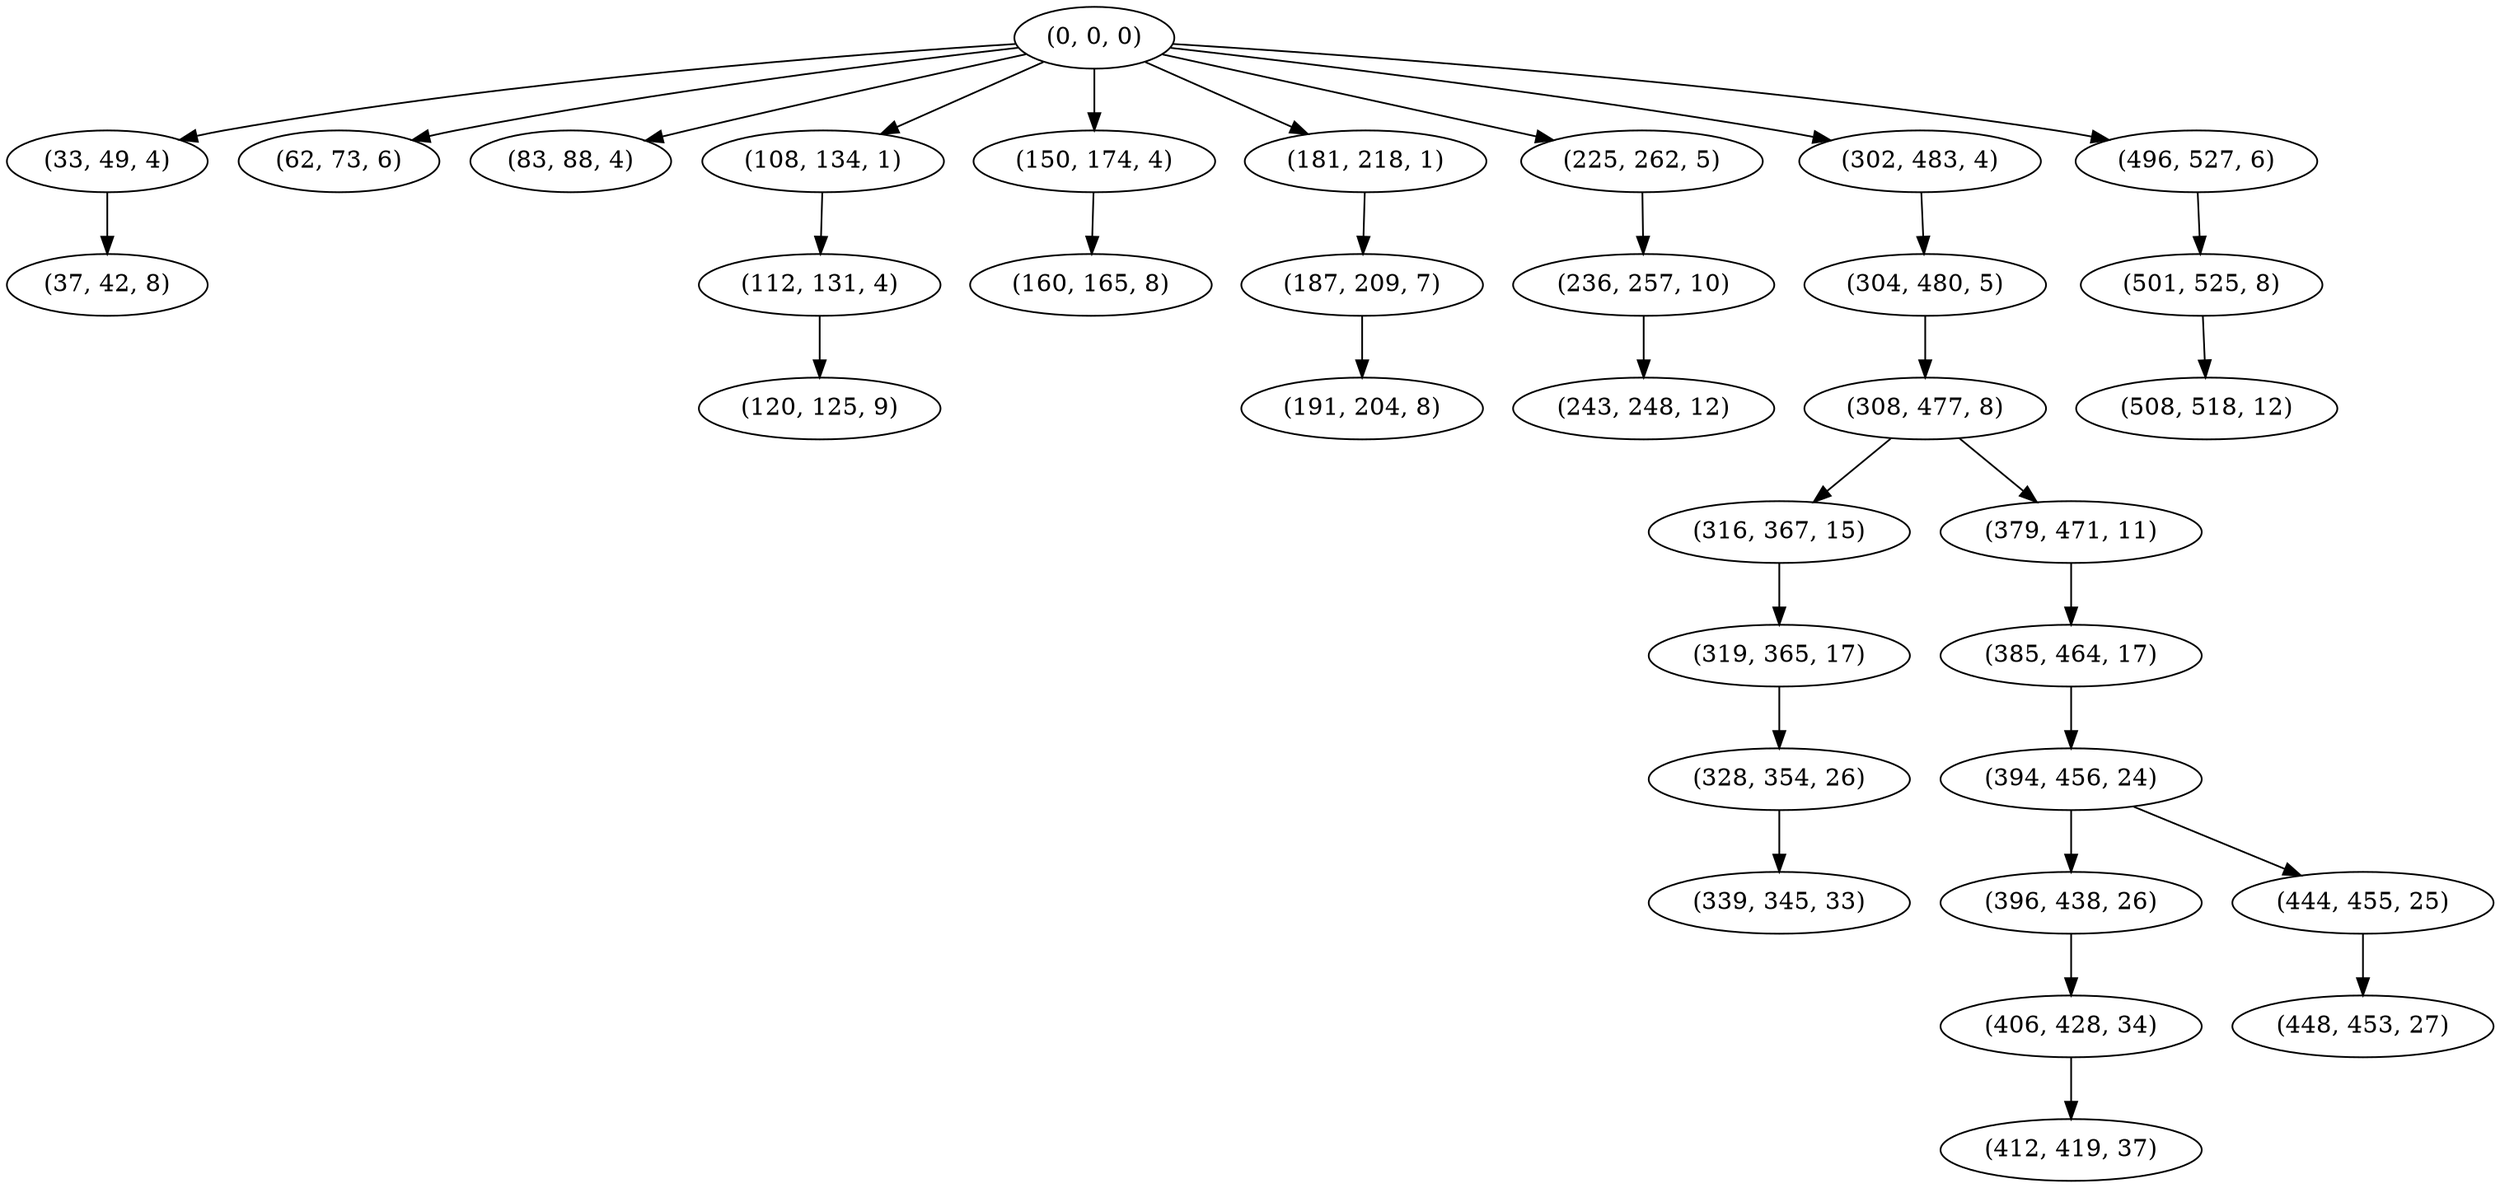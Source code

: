digraph tree {
    "(0, 0, 0)";
    "(33, 49, 4)";
    "(37, 42, 8)";
    "(62, 73, 6)";
    "(83, 88, 4)";
    "(108, 134, 1)";
    "(112, 131, 4)";
    "(120, 125, 9)";
    "(150, 174, 4)";
    "(160, 165, 8)";
    "(181, 218, 1)";
    "(187, 209, 7)";
    "(191, 204, 8)";
    "(225, 262, 5)";
    "(236, 257, 10)";
    "(243, 248, 12)";
    "(302, 483, 4)";
    "(304, 480, 5)";
    "(308, 477, 8)";
    "(316, 367, 15)";
    "(319, 365, 17)";
    "(328, 354, 26)";
    "(339, 345, 33)";
    "(379, 471, 11)";
    "(385, 464, 17)";
    "(394, 456, 24)";
    "(396, 438, 26)";
    "(406, 428, 34)";
    "(412, 419, 37)";
    "(444, 455, 25)";
    "(448, 453, 27)";
    "(496, 527, 6)";
    "(501, 525, 8)";
    "(508, 518, 12)";
    "(0, 0, 0)" -> "(33, 49, 4)";
    "(0, 0, 0)" -> "(62, 73, 6)";
    "(0, 0, 0)" -> "(83, 88, 4)";
    "(0, 0, 0)" -> "(108, 134, 1)";
    "(0, 0, 0)" -> "(150, 174, 4)";
    "(0, 0, 0)" -> "(181, 218, 1)";
    "(0, 0, 0)" -> "(225, 262, 5)";
    "(0, 0, 0)" -> "(302, 483, 4)";
    "(0, 0, 0)" -> "(496, 527, 6)";
    "(33, 49, 4)" -> "(37, 42, 8)";
    "(108, 134, 1)" -> "(112, 131, 4)";
    "(112, 131, 4)" -> "(120, 125, 9)";
    "(150, 174, 4)" -> "(160, 165, 8)";
    "(181, 218, 1)" -> "(187, 209, 7)";
    "(187, 209, 7)" -> "(191, 204, 8)";
    "(225, 262, 5)" -> "(236, 257, 10)";
    "(236, 257, 10)" -> "(243, 248, 12)";
    "(302, 483, 4)" -> "(304, 480, 5)";
    "(304, 480, 5)" -> "(308, 477, 8)";
    "(308, 477, 8)" -> "(316, 367, 15)";
    "(308, 477, 8)" -> "(379, 471, 11)";
    "(316, 367, 15)" -> "(319, 365, 17)";
    "(319, 365, 17)" -> "(328, 354, 26)";
    "(328, 354, 26)" -> "(339, 345, 33)";
    "(379, 471, 11)" -> "(385, 464, 17)";
    "(385, 464, 17)" -> "(394, 456, 24)";
    "(394, 456, 24)" -> "(396, 438, 26)";
    "(394, 456, 24)" -> "(444, 455, 25)";
    "(396, 438, 26)" -> "(406, 428, 34)";
    "(406, 428, 34)" -> "(412, 419, 37)";
    "(444, 455, 25)" -> "(448, 453, 27)";
    "(496, 527, 6)" -> "(501, 525, 8)";
    "(501, 525, 8)" -> "(508, 518, 12)";
}
